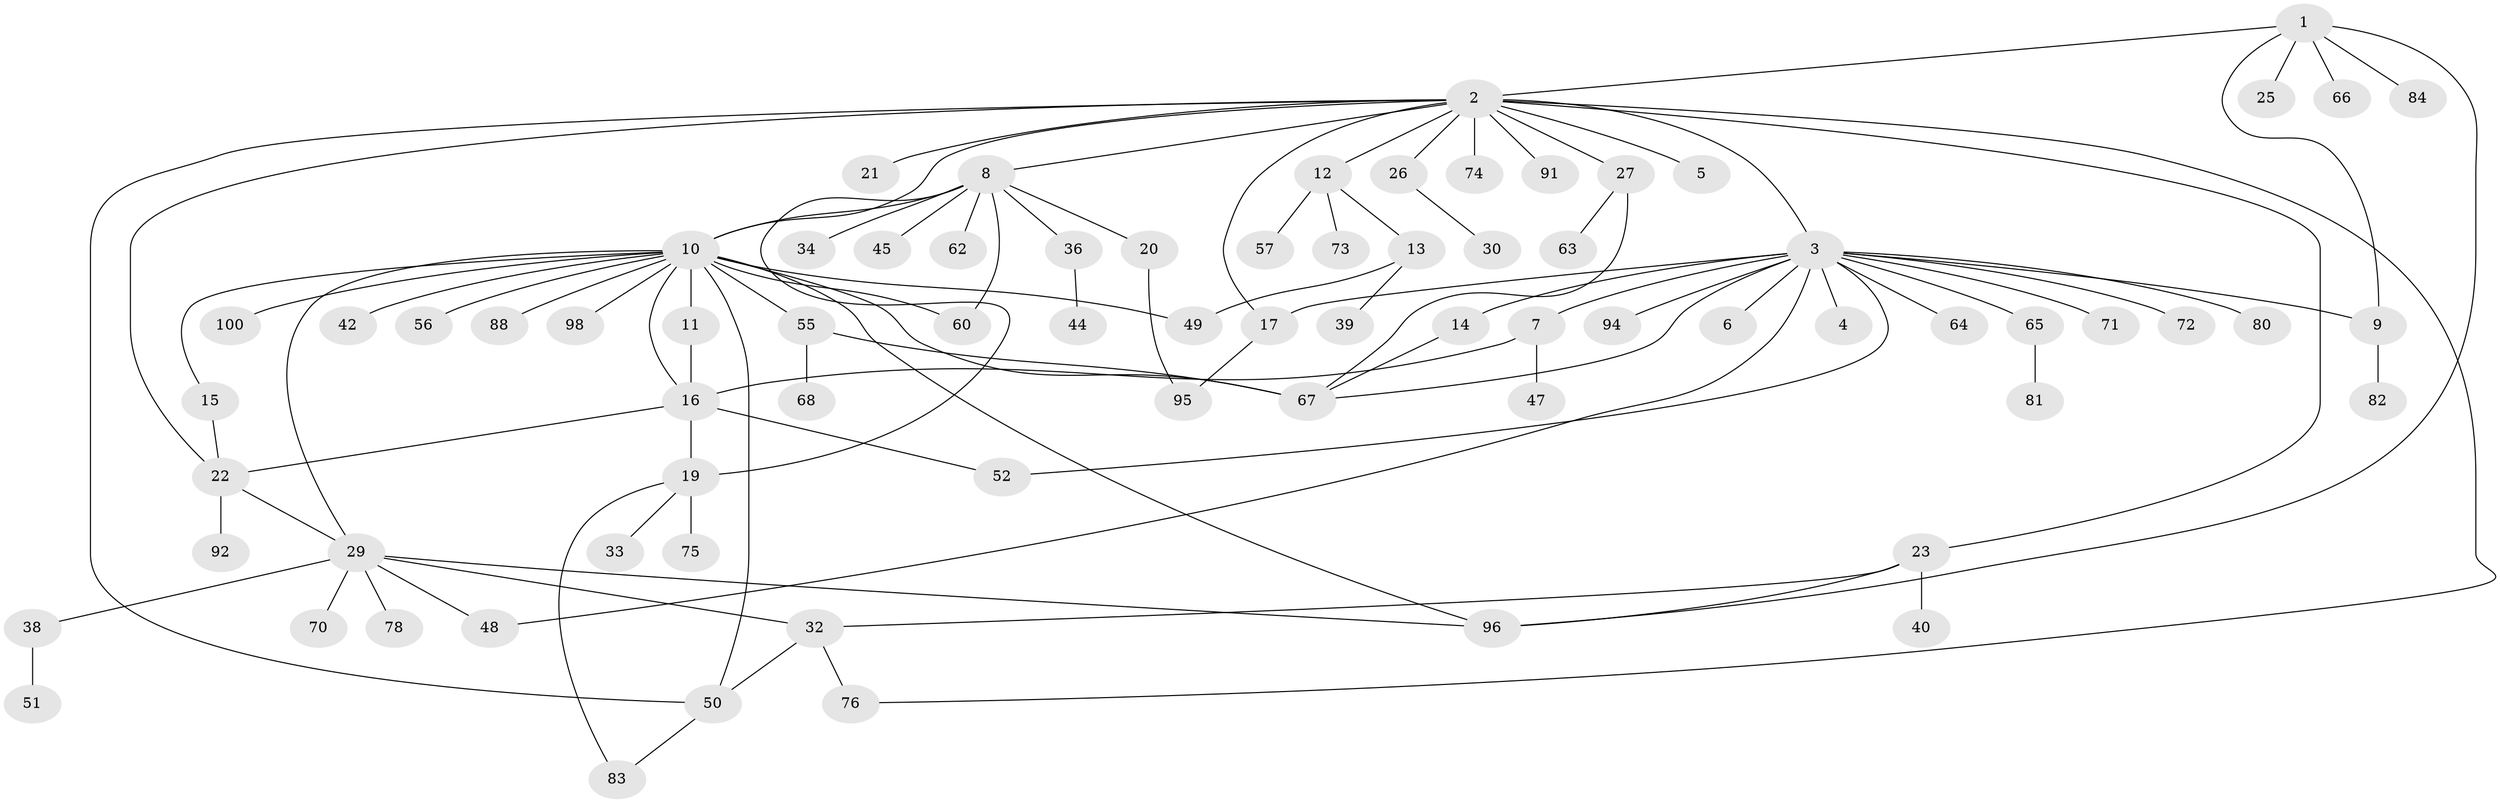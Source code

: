 // original degree distribution, {7: 0.02, 17: 0.02, 1: 0.46, 3: 0.12, 9: 0.01, 14: 0.01, 5: 0.03, 2: 0.25, 6: 0.03, 4: 0.05}
// Generated by graph-tools (version 1.1) at 2025/38/02/21/25 10:38:53]
// undirected, 75 vertices, 100 edges
graph export_dot {
graph [start="1"]
  node [color=gray90,style=filled];
  1 [super="+85"];
  2 [super="+24"];
  3 [super="+46"];
  4;
  5;
  6;
  7;
  8 [super="+18"];
  9 [super="+58"];
  10 [super="+53"];
  11 [super="+28"];
  12 [super="+35"];
  13;
  14 [super="+86"];
  15 [super="+54"];
  16 [super="+37"];
  17 [super="+61"];
  19 [super="+69"];
  20;
  21;
  22 [super="+31"];
  23 [super="+99"];
  25;
  26;
  27 [super="+41"];
  29 [super="+43"];
  30;
  32 [super="+93"];
  33;
  34;
  36;
  38 [super="+89"];
  39;
  40;
  42;
  44;
  45;
  47;
  48 [super="+59"];
  49;
  50;
  51;
  52 [super="+87"];
  55;
  56 [super="+77"];
  57;
  60;
  62;
  63;
  64;
  65;
  66;
  67 [super="+90"];
  68;
  70;
  71;
  72;
  73;
  74;
  75;
  76 [super="+79"];
  78;
  80;
  81;
  82;
  83;
  84;
  88;
  91;
  92;
  94;
  95 [super="+97"];
  96;
  98;
  100;
  1 -- 2;
  1 -- 9;
  1 -- 25;
  1 -- 66;
  1 -- 84;
  1 -- 96;
  2 -- 3 [weight=2];
  2 -- 5;
  2 -- 8;
  2 -- 10;
  2 -- 12;
  2 -- 17;
  2 -- 21;
  2 -- 23;
  2 -- 26;
  2 -- 27;
  2 -- 50;
  2 -- 74;
  2 -- 76;
  2 -- 91;
  2 -- 22;
  3 -- 4;
  3 -- 6;
  3 -- 7;
  3 -- 14;
  3 -- 17;
  3 -- 48;
  3 -- 52 [weight=2];
  3 -- 64;
  3 -- 65;
  3 -- 67;
  3 -- 71;
  3 -- 80;
  3 -- 94;
  3 -- 72;
  3 -- 9;
  7 -- 47;
  7 -- 16;
  8 -- 10;
  8 -- 19;
  8 -- 20;
  8 -- 34;
  8 -- 45;
  8 -- 60;
  8 -- 62;
  8 -- 36;
  9 -- 82;
  10 -- 11;
  10 -- 15;
  10 -- 29;
  10 -- 42;
  10 -- 49;
  10 -- 56;
  10 -- 67 [weight=2];
  10 -- 96;
  10 -- 98;
  10 -- 100;
  10 -- 16;
  10 -- 50;
  10 -- 55;
  10 -- 88;
  10 -- 60;
  11 -- 16;
  12 -- 13;
  12 -- 57;
  12 -- 73;
  13 -- 39;
  13 -- 49;
  14 -- 67;
  15 -- 22;
  16 -- 19;
  16 -- 22;
  16 -- 52;
  17 -- 95;
  19 -- 33;
  19 -- 83;
  19 -- 75;
  20 -- 95;
  22 -- 29;
  22 -- 92;
  23 -- 32;
  23 -- 40;
  23 -- 96;
  26 -- 30;
  27 -- 67;
  27 -- 63;
  29 -- 32;
  29 -- 38;
  29 -- 48;
  29 -- 78;
  29 -- 96;
  29 -- 70;
  32 -- 50;
  32 -- 76;
  36 -- 44;
  38 -- 51;
  50 -- 83;
  55 -- 68;
  55 -- 67;
  65 -- 81;
}
